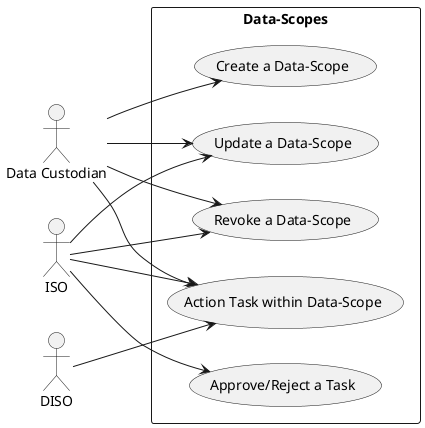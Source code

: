@startuml
left to right direction
actor "Data Custodian" as ds
actor "ISO" as iso
actor "DISO" as diso
rectangle Data-Scopes {
  usecase "Create a Data-Scope" as UC1
  usecase "Update a Data-Scope" as UC2
  usecase "Revoke a Data-Scope" as UC3
  usecase "Action Task within Data-Scope" as UC4
  usecase "Approve/Reject a Task" as UC5
}
ds --> UC1
ds --> UC2
ds --> UC3
ds --> UC4
iso --> UC2
iso --> UC3
iso --> UC4
iso --> UC5
diso --> UC4
@enduml